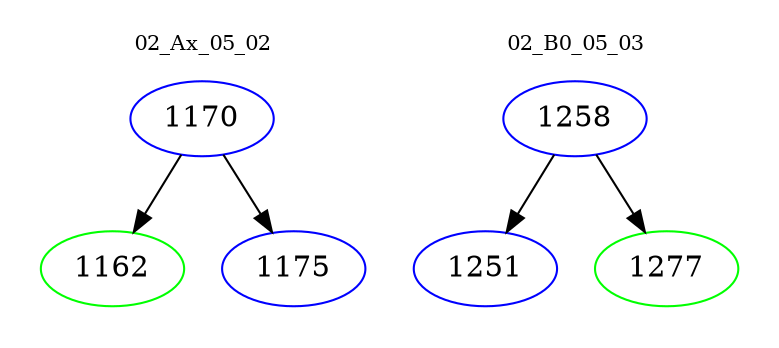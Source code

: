 digraph{
subgraph cluster_0 {
color = white
label = "02_Ax_05_02";
fontsize=10;
T0_1170 [label="1170", color="blue"]
T0_1170 -> T0_1162 [color="black"]
T0_1162 [label="1162", color="green"]
T0_1170 -> T0_1175 [color="black"]
T0_1175 [label="1175", color="blue"]
}
subgraph cluster_1 {
color = white
label = "02_B0_05_03";
fontsize=10;
T1_1258 [label="1258", color="blue"]
T1_1258 -> T1_1251 [color="black"]
T1_1251 [label="1251", color="blue"]
T1_1258 -> T1_1277 [color="black"]
T1_1277 [label="1277", color="green"]
}
}
